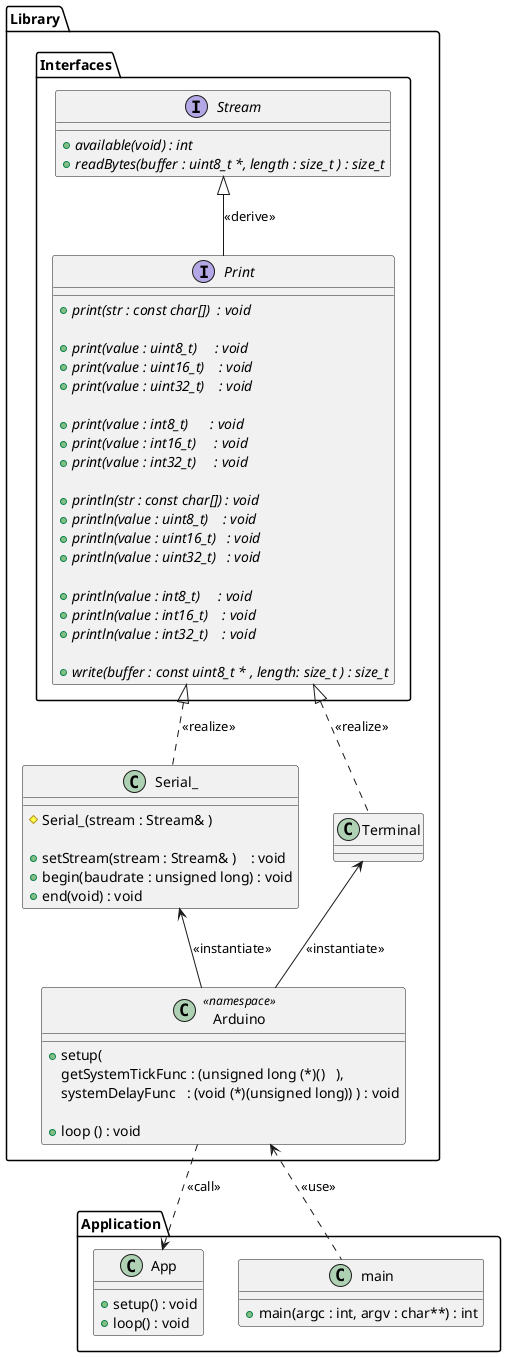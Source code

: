 @startuml ArduinoNative

' --- title ArduinoNative ClassDiagramm

' --- top to bottom direction
' --- left to right direction

package "Library" as DeviceClasses {

  package "Interfaces" as Interfaces {

    interface "Print" as iPrint {
        + {abstract} print(str : const char[])  : void

        + {abstract} print(value : uint8_t)     : void
        + {abstract} print(value : uint16_t)    : void
        + {abstract} print(value : uint32_t)    : void

        + {abstract} print(value : int8_t)      : void
        + {abstract} print(value : int16_t)     : void
        + {abstract} print(value : int32_t)     : void

        '* with linefeed:  *'
        + {abstract} println(str : const char[]) : void
        + {abstract} println(value : uint8_t)    : void
        + {abstract} println(value : uint16_t)   : void
        + {abstract} println(value : uint32_t)   : void

        + {abstract} println(value : int8_t)     : void
        + {abstract} println(value : int16_t)    : void
        + {abstract} println(value : int32_t)    : void

        + {abstract} write(buffer : const uint8_t * , length: size_t ) : size_t
    }

    interface "Stream" as iStream {
        + {abstract} available(void) : int
        + {abstract} readBytes(buffer : uint8_t *, length : size_t ) : size_t
    }

    iStream <|-- iPrint : <<derive>>
  }



    class "Serial_" as Serial_ {
        # Serial_(stream : Stream& )

        + setStream(stream : Stream& )    : void
        + begin(baudrate : unsigned long) : void
        + end(void) : void
    }

    iPrint   <|.. Serial_ : <<realize>>

    class "Terminal" as Terminal {
    }

    iPrint  <|.. Terminal : <<realize>>



    class Arduino  <<namespace>>  {

        + setup(
            getSystemTickFunc : (unsigned long (*)()   ),
            systemDelayFunc   : (void (*)(unsigned long)) ) : void

        + loop () : void
    }

}
' ---  end of DeviceClasses

    Terminal <-- Arduino  : <<instantiate>>
    Serial_  <-- Arduino  : <<instantiate>>


    package Application {

        class App {
            + setup() : void
            + loop() : void
        }

        Arduino ..> App : <<call>>

        class main {
            + main(argc : int, argv : char**) : int
        }

        Arduino <.. main :  <<use>>
    }

}

' ---

@enduml
